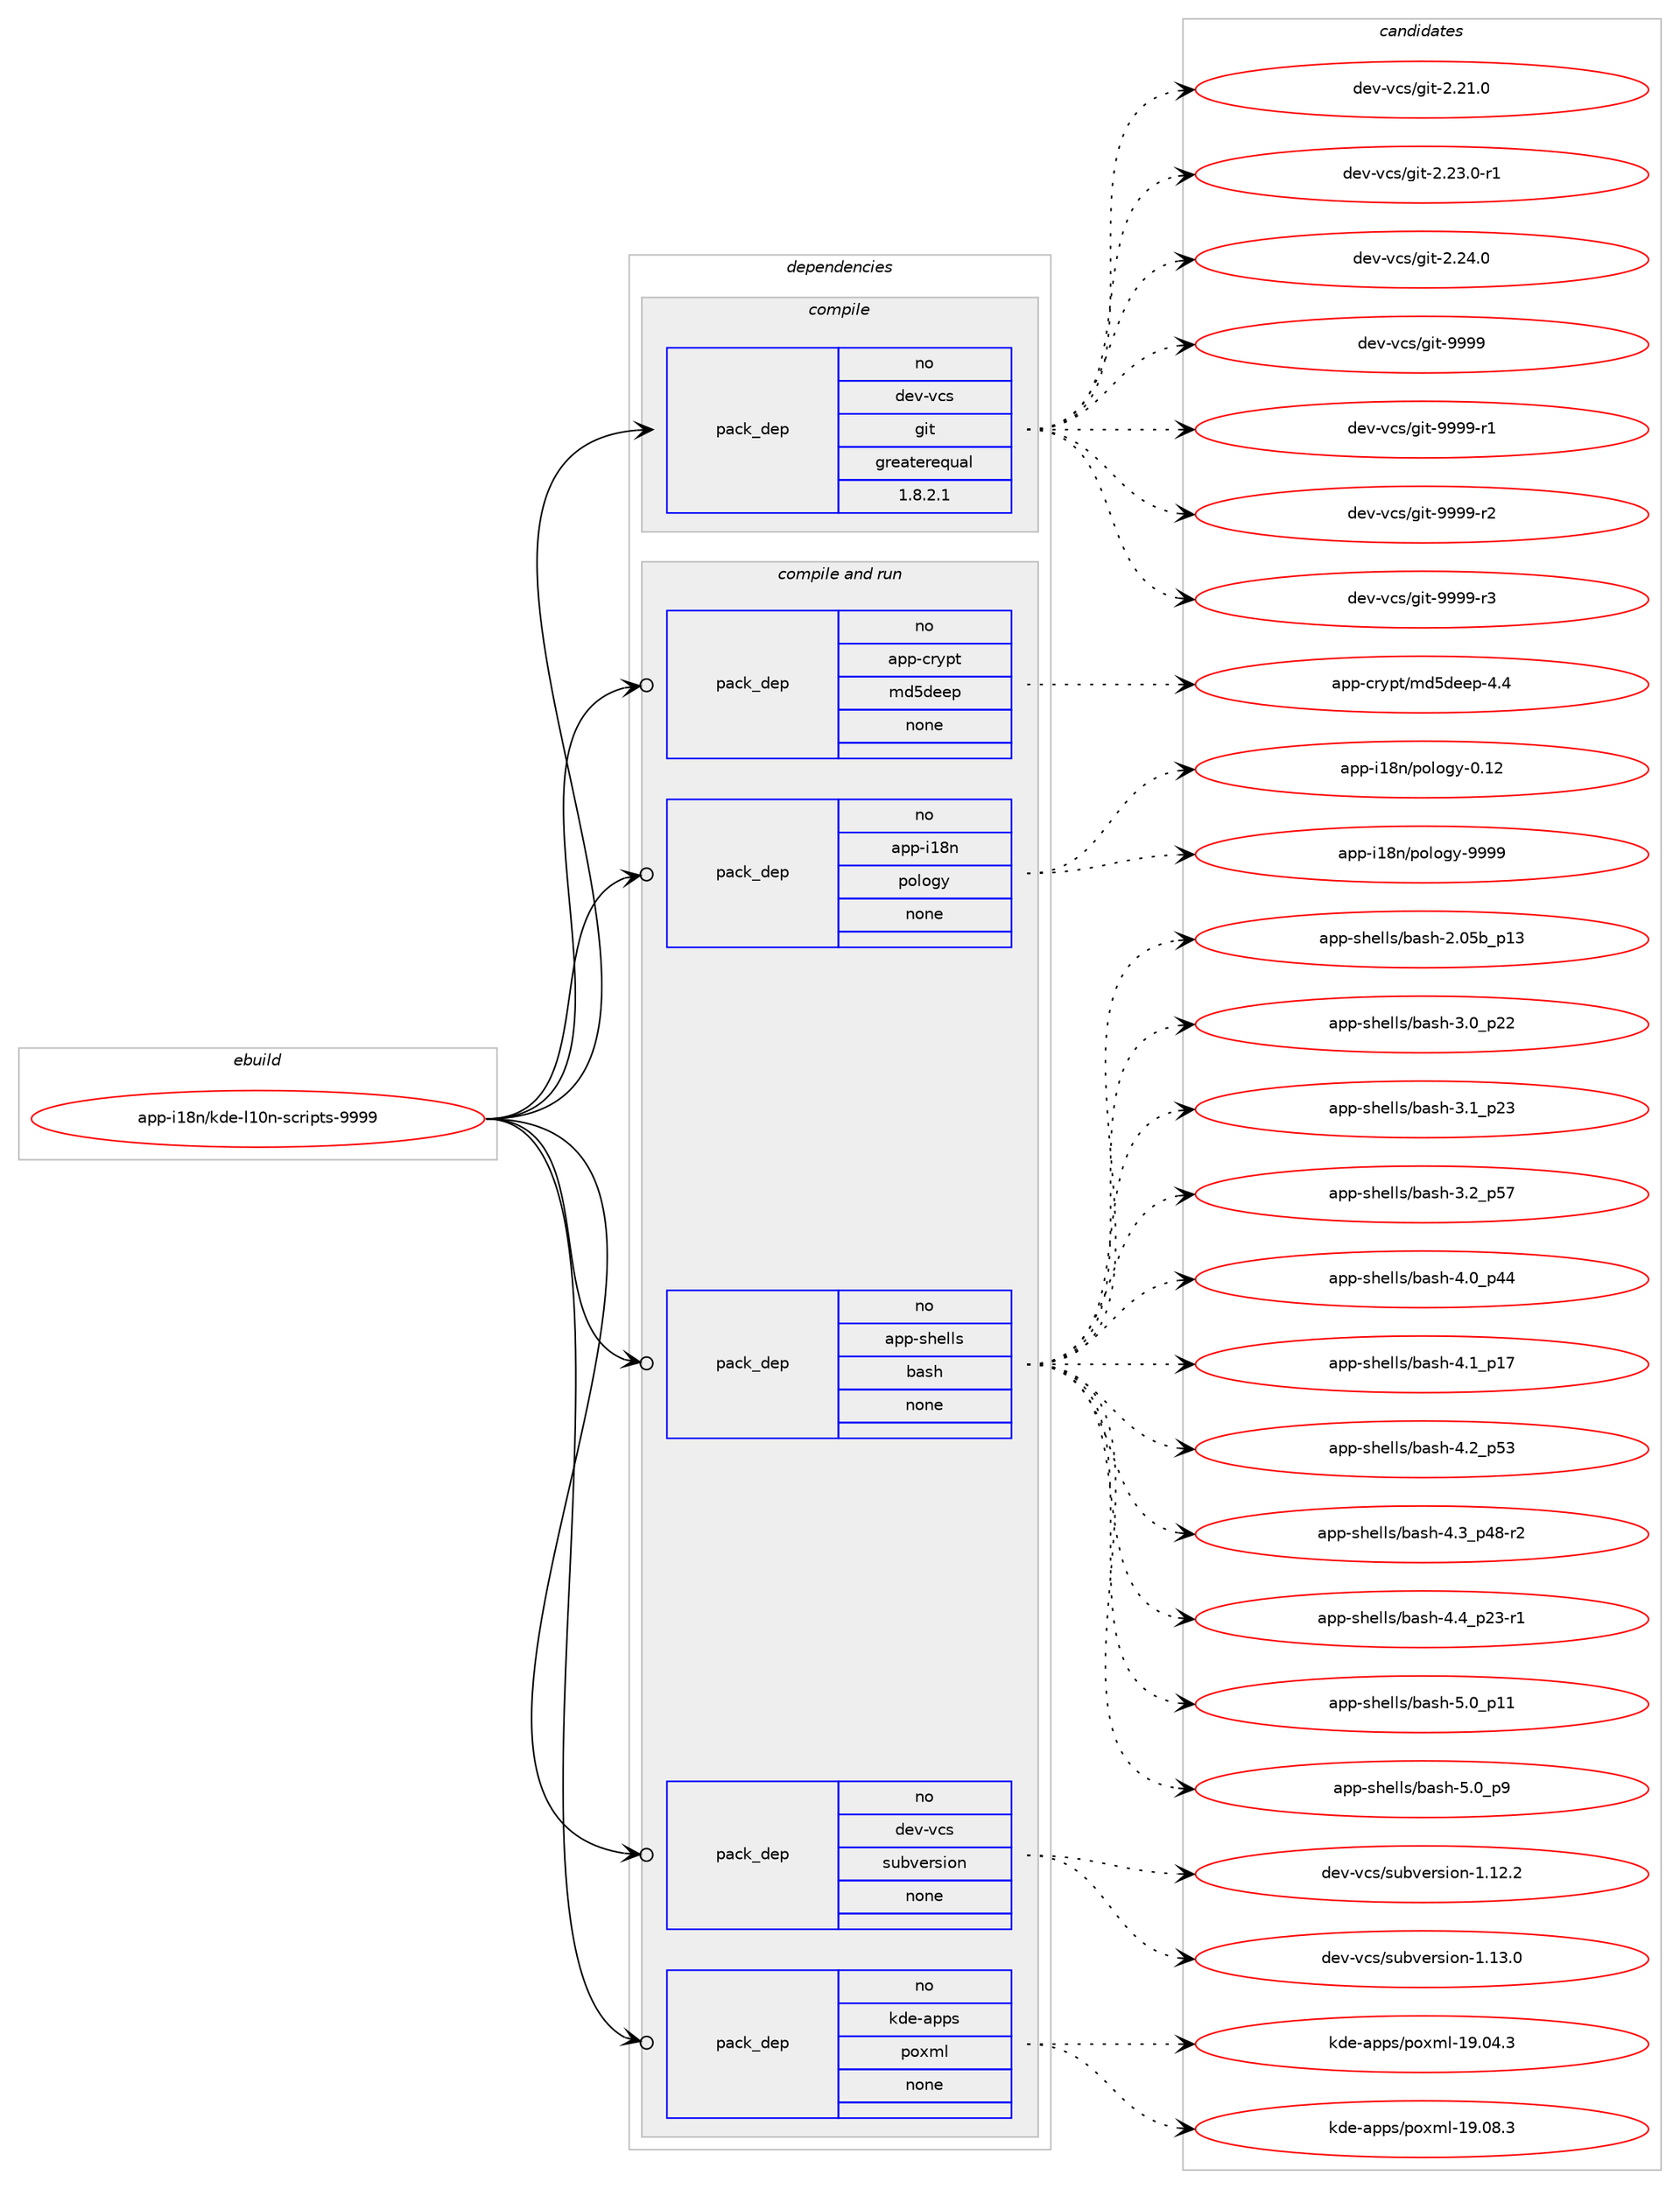 digraph prolog {

# *************
# Graph options
# *************

newrank=true;
concentrate=true;
compound=true;
graph [rankdir=LR,fontname=Helvetica,fontsize=10,ranksep=1.5];#, ranksep=2.5, nodesep=0.2];
edge  [arrowhead=vee];
node  [fontname=Helvetica,fontsize=10];

# **********
# The ebuild
# **********

subgraph cluster_leftcol {
color=gray;
rank=same;
label=<<i>ebuild</i>>;
id [label="app-i18n/kde-l10n-scripts-9999", color=red, width=4, href="../app-i18n/kde-l10n-scripts-9999.svg"];
}

# ****************
# The dependencies
# ****************

subgraph cluster_midcol {
color=gray;
label=<<i>dependencies</i>>;
subgraph cluster_compile {
fillcolor="#eeeeee";
style=filled;
label=<<i>compile</i>>;
subgraph pack367935 {
dependency495239 [label=<<TABLE BORDER="0" CELLBORDER="1" CELLSPACING="0" CELLPADDING="4" WIDTH="220"><TR><TD ROWSPAN="6" CELLPADDING="30">pack_dep</TD></TR><TR><TD WIDTH="110">no</TD></TR><TR><TD>dev-vcs</TD></TR><TR><TD>git</TD></TR><TR><TD>greaterequal</TD></TR><TR><TD>1.8.2.1</TD></TR></TABLE>>, shape=none, color=blue];
}
id:e -> dependency495239:w [weight=20,style="solid",arrowhead="vee"];
}
subgraph cluster_compileandrun {
fillcolor="#eeeeee";
style=filled;
label=<<i>compile and run</i>>;
subgraph pack367936 {
dependency495240 [label=<<TABLE BORDER="0" CELLBORDER="1" CELLSPACING="0" CELLPADDING="4" WIDTH="220"><TR><TD ROWSPAN="6" CELLPADDING="30">pack_dep</TD></TR><TR><TD WIDTH="110">no</TD></TR><TR><TD>app-crypt</TD></TR><TR><TD>md5deep</TD></TR><TR><TD>none</TD></TR><TR><TD></TD></TR></TABLE>>, shape=none, color=blue];
}
id:e -> dependency495240:w [weight=20,style="solid",arrowhead="odotvee"];
subgraph pack367937 {
dependency495241 [label=<<TABLE BORDER="0" CELLBORDER="1" CELLSPACING="0" CELLPADDING="4" WIDTH="220"><TR><TD ROWSPAN="6" CELLPADDING="30">pack_dep</TD></TR><TR><TD WIDTH="110">no</TD></TR><TR><TD>app-i18n</TD></TR><TR><TD>pology</TD></TR><TR><TD>none</TD></TR><TR><TD></TD></TR></TABLE>>, shape=none, color=blue];
}
id:e -> dependency495241:w [weight=20,style="solid",arrowhead="odotvee"];
subgraph pack367938 {
dependency495242 [label=<<TABLE BORDER="0" CELLBORDER="1" CELLSPACING="0" CELLPADDING="4" WIDTH="220"><TR><TD ROWSPAN="6" CELLPADDING="30">pack_dep</TD></TR><TR><TD WIDTH="110">no</TD></TR><TR><TD>app-shells</TD></TR><TR><TD>bash</TD></TR><TR><TD>none</TD></TR><TR><TD></TD></TR></TABLE>>, shape=none, color=blue];
}
id:e -> dependency495242:w [weight=20,style="solid",arrowhead="odotvee"];
subgraph pack367939 {
dependency495243 [label=<<TABLE BORDER="0" CELLBORDER="1" CELLSPACING="0" CELLPADDING="4" WIDTH="220"><TR><TD ROWSPAN="6" CELLPADDING="30">pack_dep</TD></TR><TR><TD WIDTH="110">no</TD></TR><TR><TD>dev-vcs</TD></TR><TR><TD>subversion</TD></TR><TR><TD>none</TD></TR><TR><TD></TD></TR></TABLE>>, shape=none, color=blue];
}
id:e -> dependency495243:w [weight=20,style="solid",arrowhead="odotvee"];
subgraph pack367940 {
dependency495244 [label=<<TABLE BORDER="0" CELLBORDER="1" CELLSPACING="0" CELLPADDING="4" WIDTH="220"><TR><TD ROWSPAN="6" CELLPADDING="30">pack_dep</TD></TR><TR><TD WIDTH="110">no</TD></TR><TR><TD>kde-apps</TD></TR><TR><TD>poxml</TD></TR><TR><TD>none</TD></TR><TR><TD></TD></TR></TABLE>>, shape=none, color=blue];
}
id:e -> dependency495244:w [weight=20,style="solid",arrowhead="odotvee"];
}
subgraph cluster_run {
fillcolor="#eeeeee";
style=filled;
label=<<i>run</i>>;
}
}

# **************
# The candidates
# **************

subgraph cluster_choices {
rank=same;
color=gray;
label=<<i>candidates</i>>;

subgraph choice367935 {
color=black;
nodesep=1;
choice10010111845118991154710310511645504650494648 [label="dev-vcs/git-2.21.0", color=red, width=4,href="../dev-vcs/git-2.21.0.svg"];
choice100101118451189911547103105116455046505146484511449 [label="dev-vcs/git-2.23.0-r1", color=red, width=4,href="../dev-vcs/git-2.23.0-r1.svg"];
choice10010111845118991154710310511645504650524648 [label="dev-vcs/git-2.24.0", color=red, width=4,href="../dev-vcs/git-2.24.0.svg"];
choice1001011184511899115471031051164557575757 [label="dev-vcs/git-9999", color=red, width=4,href="../dev-vcs/git-9999.svg"];
choice10010111845118991154710310511645575757574511449 [label="dev-vcs/git-9999-r1", color=red, width=4,href="../dev-vcs/git-9999-r1.svg"];
choice10010111845118991154710310511645575757574511450 [label="dev-vcs/git-9999-r2", color=red, width=4,href="../dev-vcs/git-9999-r2.svg"];
choice10010111845118991154710310511645575757574511451 [label="dev-vcs/git-9999-r3", color=red, width=4,href="../dev-vcs/git-9999-r3.svg"];
dependency495239:e -> choice10010111845118991154710310511645504650494648:w [style=dotted,weight="100"];
dependency495239:e -> choice100101118451189911547103105116455046505146484511449:w [style=dotted,weight="100"];
dependency495239:e -> choice10010111845118991154710310511645504650524648:w [style=dotted,weight="100"];
dependency495239:e -> choice1001011184511899115471031051164557575757:w [style=dotted,weight="100"];
dependency495239:e -> choice10010111845118991154710310511645575757574511449:w [style=dotted,weight="100"];
dependency495239:e -> choice10010111845118991154710310511645575757574511450:w [style=dotted,weight="100"];
dependency495239:e -> choice10010111845118991154710310511645575757574511451:w [style=dotted,weight="100"];
}
subgraph choice367936 {
color=black;
nodesep=1;
choice971121124599114121112116471091005310010110111245524652 [label="app-crypt/md5deep-4.4", color=red, width=4,href="../app-crypt/md5deep-4.4.svg"];
dependency495240:e -> choice971121124599114121112116471091005310010110111245524652:w [style=dotted,weight="100"];
}
subgraph choice367937 {
color=black;
nodesep=1;
choice97112112451054956110471121111081111031214548464950 [label="app-i18n/pology-0.12", color=red, width=4,href="../app-i18n/pology-0.12.svg"];
choice97112112451054956110471121111081111031214557575757 [label="app-i18n/pology-9999", color=red, width=4,href="../app-i18n/pology-9999.svg"];
dependency495241:e -> choice97112112451054956110471121111081111031214548464950:w [style=dotted,weight="100"];
dependency495241:e -> choice97112112451054956110471121111081111031214557575757:w [style=dotted,weight="100"];
}
subgraph choice367938 {
color=black;
nodesep=1;
choice9711211245115104101108108115479897115104455046485398951124951 [label="app-shells/bash-2.05b_p13", color=red, width=4,href="../app-shells/bash-2.05b_p13.svg"];
choice971121124511510410110810811547989711510445514648951125050 [label="app-shells/bash-3.0_p22", color=red, width=4,href="../app-shells/bash-3.0_p22.svg"];
choice971121124511510410110810811547989711510445514649951125051 [label="app-shells/bash-3.1_p23", color=red, width=4,href="../app-shells/bash-3.1_p23.svg"];
choice971121124511510410110810811547989711510445514650951125355 [label="app-shells/bash-3.2_p57", color=red, width=4,href="../app-shells/bash-3.2_p57.svg"];
choice971121124511510410110810811547989711510445524648951125252 [label="app-shells/bash-4.0_p44", color=red, width=4,href="../app-shells/bash-4.0_p44.svg"];
choice971121124511510410110810811547989711510445524649951124955 [label="app-shells/bash-4.1_p17", color=red, width=4,href="../app-shells/bash-4.1_p17.svg"];
choice971121124511510410110810811547989711510445524650951125351 [label="app-shells/bash-4.2_p53", color=red, width=4,href="../app-shells/bash-4.2_p53.svg"];
choice9711211245115104101108108115479897115104455246519511252564511450 [label="app-shells/bash-4.3_p48-r2", color=red, width=4,href="../app-shells/bash-4.3_p48-r2.svg"];
choice9711211245115104101108108115479897115104455246529511250514511449 [label="app-shells/bash-4.4_p23-r1", color=red, width=4,href="../app-shells/bash-4.4_p23-r1.svg"];
choice971121124511510410110810811547989711510445534648951124949 [label="app-shells/bash-5.0_p11", color=red, width=4,href="../app-shells/bash-5.0_p11.svg"];
choice9711211245115104101108108115479897115104455346489511257 [label="app-shells/bash-5.0_p9", color=red, width=4,href="../app-shells/bash-5.0_p9.svg"];
dependency495242:e -> choice9711211245115104101108108115479897115104455046485398951124951:w [style=dotted,weight="100"];
dependency495242:e -> choice971121124511510410110810811547989711510445514648951125050:w [style=dotted,weight="100"];
dependency495242:e -> choice971121124511510410110810811547989711510445514649951125051:w [style=dotted,weight="100"];
dependency495242:e -> choice971121124511510410110810811547989711510445514650951125355:w [style=dotted,weight="100"];
dependency495242:e -> choice971121124511510410110810811547989711510445524648951125252:w [style=dotted,weight="100"];
dependency495242:e -> choice971121124511510410110810811547989711510445524649951124955:w [style=dotted,weight="100"];
dependency495242:e -> choice971121124511510410110810811547989711510445524650951125351:w [style=dotted,weight="100"];
dependency495242:e -> choice9711211245115104101108108115479897115104455246519511252564511450:w [style=dotted,weight="100"];
dependency495242:e -> choice9711211245115104101108108115479897115104455246529511250514511449:w [style=dotted,weight="100"];
dependency495242:e -> choice971121124511510410110810811547989711510445534648951124949:w [style=dotted,weight="100"];
dependency495242:e -> choice9711211245115104101108108115479897115104455346489511257:w [style=dotted,weight="100"];
}
subgraph choice367939 {
color=black;
nodesep=1;
choice1001011184511899115471151179811810111411510511111045494649504650 [label="dev-vcs/subversion-1.12.2", color=red, width=4,href="../dev-vcs/subversion-1.12.2.svg"];
choice1001011184511899115471151179811810111411510511111045494649514648 [label="dev-vcs/subversion-1.13.0", color=red, width=4,href="../dev-vcs/subversion-1.13.0.svg"];
dependency495243:e -> choice1001011184511899115471151179811810111411510511111045494649504650:w [style=dotted,weight="100"];
dependency495243:e -> choice1001011184511899115471151179811810111411510511111045494649514648:w [style=dotted,weight="100"];
}
subgraph choice367940 {
color=black;
nodesep=1;
choice1071001014597112112115471121111201091084549574648524651 [label="kde-apps/poxml-19.04.3", color=red, width=4,href="../kde-apps/poxml-19.04.3.svg"];
choice1071001014597112112115471121111201091084549574648564651 [label="kde-apps/poxml-19.08.3", color=red, width=4,href="../kde-apps/poxml-19.08.3.svg"];
dependency495244:e -> choice1071001014597112112115471121111201091084549574648524651:w [style=dotted,weight="100"];
dependency495244:e -> choice1071001014597112112115471121111201091084549574648564651:w [style=dotted,weight="100"];
}
}

}
